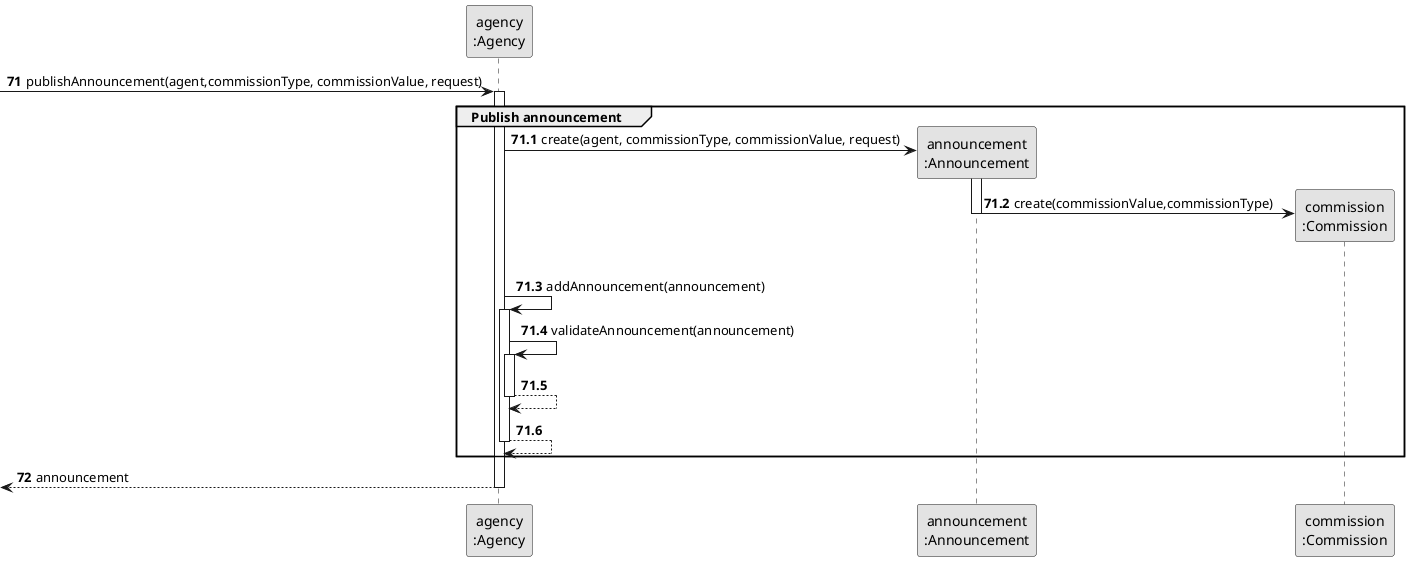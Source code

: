 @startuml
skinparam monochrome true
skinparam packageStyle rectangle
skinparam shadowing false

participant "agency\n:Agency" as AGENCY
participant "announcement\n:Announcement" as AD
participant "commission\n:Commission" as COMMISSION

autonumber 71

             -> AGENCY : publishAnnouncement(agent,commissionType, commissionValue, request)
             activate AGENCY

autonumber 71.1

    group Publish announcement


                AGENCY -> AD**: create(agent, commissionType, commissionValue, request)
                activate AD

                AD -> COMMISSION** : create(commissionValue,commissionType)

                |||
                deactivate AD

                AGENCY -> AGENCY: addAnnouncement(announcement)

                activate AGENCY
                    AGENCY -> AGENCY: validateAnnouncement(announcement)
                    activate AGENCY
                        AGENCY --> AGENCY
                    deactivate AGENCY

                    AGENCY --> AGENCY

            deactivate  AGENCY
    end

autonumber 72

    <-- AGENCY : announcement
    deactivate AGENCY



@enduml
